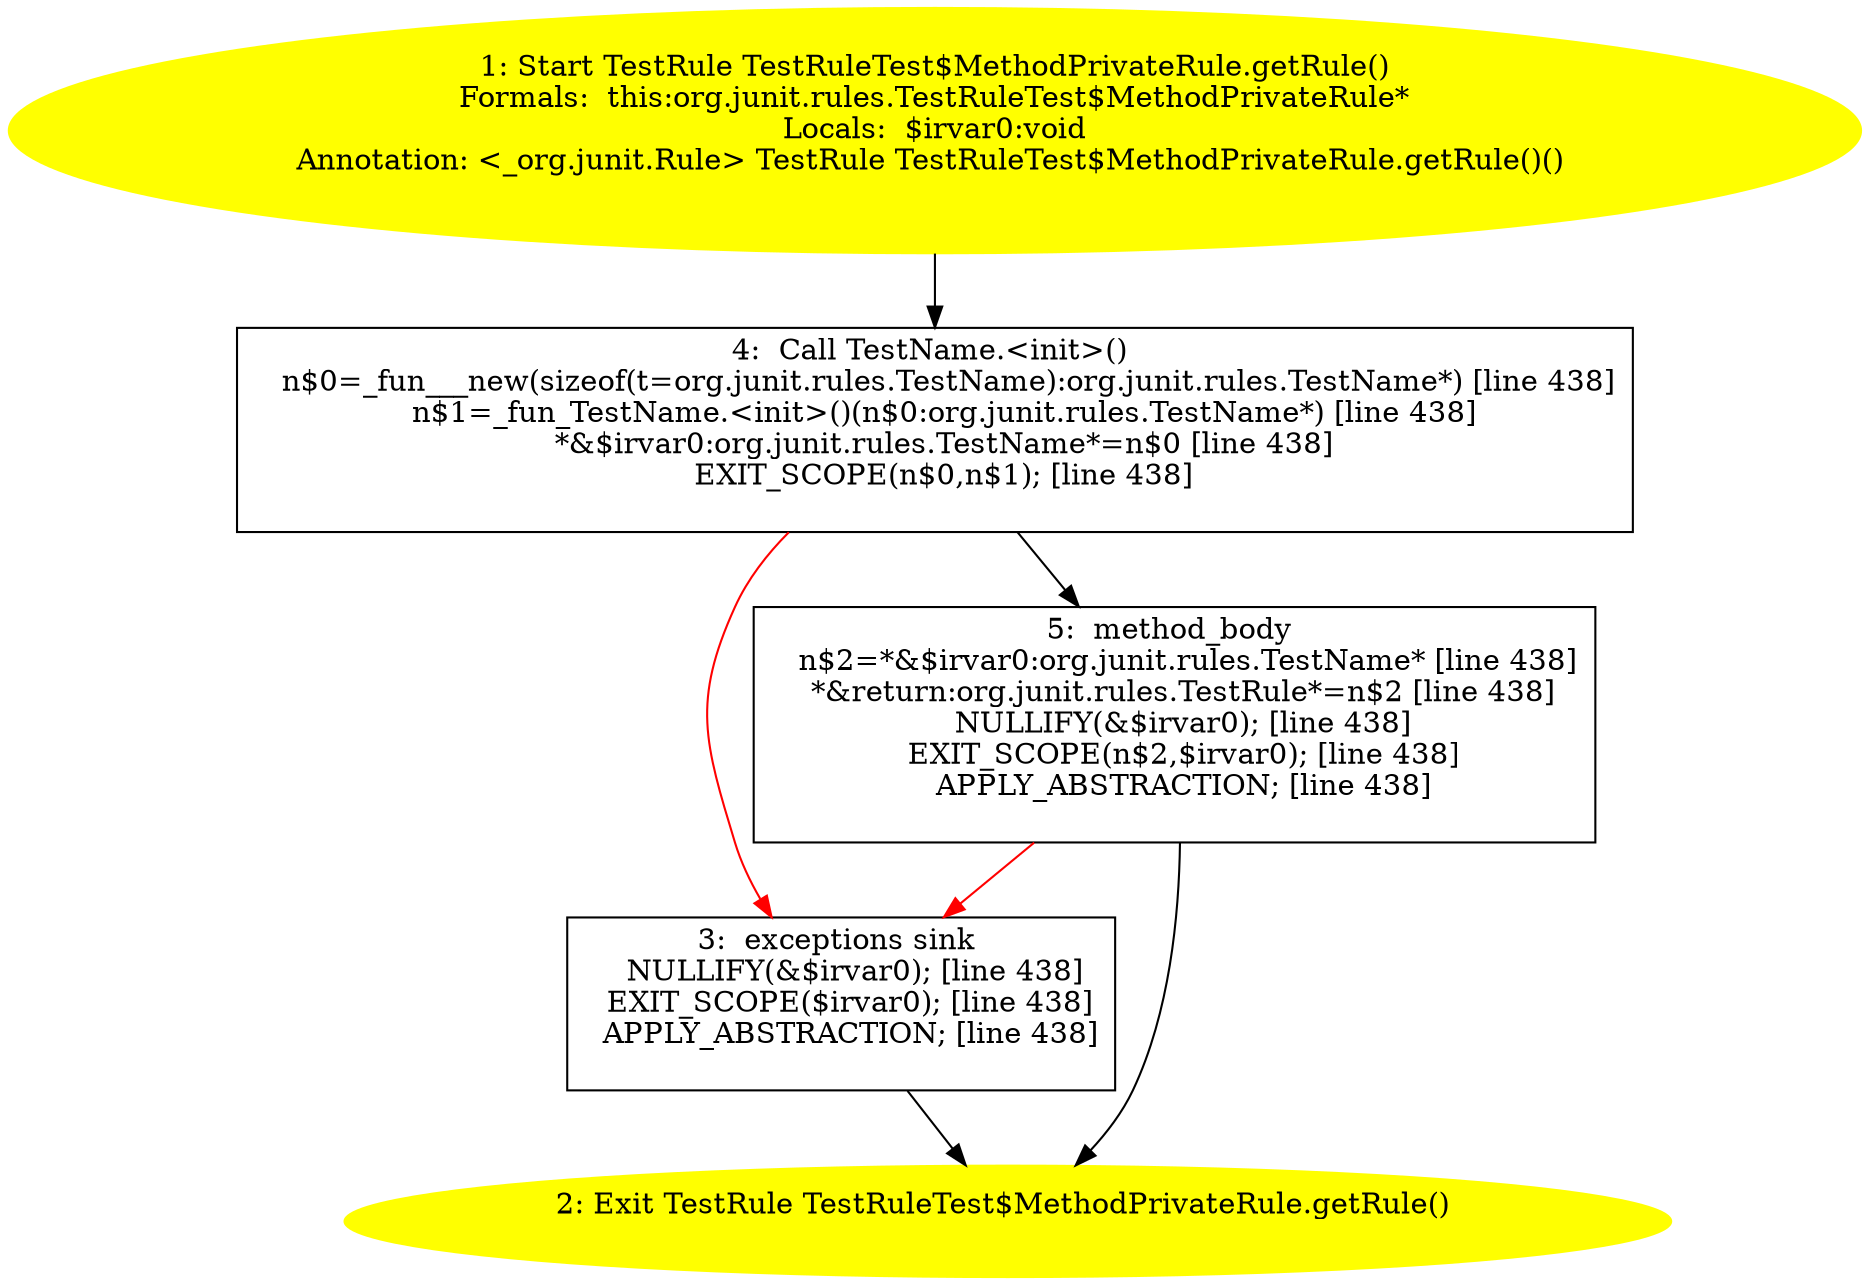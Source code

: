 /* @generated */
digraph cfg {
"org.junit.rules.TestRuleTest$MethodPrivateRule.getRule():org.junit.rules.TestRule.d16e8f8ab9c9cbf7360f385f1f4c93a5_1" [label="1: Start TestRule TestRuleTest$MethodPrivateRule.getRule()\nFormals:  this:org.junit.rules.TestRuleTest$MethodPrivateRule*\nLocals:  $irvar0:void\nAnnotation: <_org.junit.Rule> TestRule TestRuleTest$MethodPrivateRule.getRule()() \n  " color=yellow style=filled]
	

	 "org.junit.rules.TestRuleTest$MethodPrivateRule.getRule():org.junit.rules.TestRule.d16e8f8ab9c9cbf7360f385f1f4c93a5_1" -> "org.junit.rules.TestRuleTest$MethodPrivateRule.getRule():org.junit.rules.TestRule.d16e8f8ab9c9cbf7360f385f1f4c93a5_4" ;
"org.junit.rules.TestRuleTest$MethodPrivateRule.getRule():org.junit.rules.TestRule.d16e8f8ab9c9cbf7360f385f1f4c93a5_2" [label="2: Exit TestRule TestRuleTest$MethodPrivateRule.getRule() \n  " color=yellow style=filled]
	

"org.junit.rules.TestRuleTest$MethodPrivateRule.getRule():org.junit.rules.TestRule.d16e8f8ab9c9cbf7360f385f1f4c93a5_3" [label="3:  exceptions sink \n   NULLIFY(&$irvar0); [line 438]\n  EXIT_SCOPE($irvar0); [line 438]\n  APPLY_ABSTRACTION; [line 438]\n " shape="box"]
	

	 "org.junit.rules.TestRuleTest$MethodPrivateRule.getRule():org.junit.rules.TestRule.d16e8f8ab9c9cbf7360f385f1f4c93a5_3" -> "org.junit.rules.TestRuleTest$MethodPrivateRule.getRule():org.junit.rules.TestRule.d16e8f8ab9c9cbf7360f385f1f4c93a5_2" ;
"org.junit.rules.TestRuleTest$MethodPrivateRule.getRule():org.junit.rules.TestRule.d16e8f8ab9c9cbf7360f385f1f4c93a5_4" [label="4:  Call TestName.<init>() \n   n$0=_fun___new(sizeof(t=org.junit.rules.TestName):org.junit.rules.TestName*) [line 438]\n  n$1=_fun_TestName.<init>()(n$0:org.junit.rules.TestName*) [line 438]\n  *&$irvar0:org.junit.rules.TestName*=n$0 [line 438]\n  EXIT_SCOPE(n$0,n$1); [line 438]\n " shape="box"]
	

	 "org.junit.rules.TestRuleTest$MethodPrivateRule.getRule():org.junit.rules.TestRule.d16e8f8ab9c9cbf7360f385f1f4c93a5_4" -> "org.junit.rules.TestRuleTest$MethodPrivateRule.getRule():org.junit.rules.TestRule.d16e8f8ab9c9cbf7360f385f1f4c93a5_5" ;
	 "org.junit.rules.TestRuleTest$MethodPrivateRule.getRule():org.junit.rules.TestRule.d16e8f8ab9c9cbf7360f385f1f4c93a5_4" -> "org.junit.rules.TestRuleTest$MethodPrivateRule.getRule():org.junit.rules.TestRule.d16e8f8ab9c9cbf7360f385f1f4c93a5_3" [color="red" ];
"org.junit.rules.TestRuleTest$MethodPrivateRule.getRule():org.junit.rules.TestRule.d16e8f8ab9c9cbf7360f385f1f4c93a5_5" [label="5:  method_body \n   n$2=*&$irvar0:org.junit.rules.TestName* [line 438]\n  *&return:org.junit.rules.TestRule*=n$2 [line 438]\n  NULLIFY(&$irvar0); [line 438]\n  EXIT_SCOPE(n$2,$irvar0); [line 438]\n  APPLY_ABSTRACTION; [line 438]\n " shape="box"]
	

	 "org.junit.rules.TestRuleTest$MethodPrivateRule.getRule():org.junit.rules.TestRule.d16e8f8ab9c9cbf7360f385f1f4c93a5_5" -> "org.junit.rules.TestRuleTest$MethodPrivateRule.getRule():org.junit.rules.TestRule.d16e8f8ab9c9cbf7360f385f1f4c93a5_2" ;
	 "org.junit.rules.TestRuleTest$MethodPrivateRule.getRule():org.junit.rules.TestRule.d16e8f8ab9c9cbf7360f385f1f4c93a5_5" -> "org.junit.rules.TestRuleTest$MethodPrivateRule.getRule():org.junit.rules.TestRule.d16e8f8ab9c9cbf7360f385f1f4c93a5_3" [color="red" ];
}
